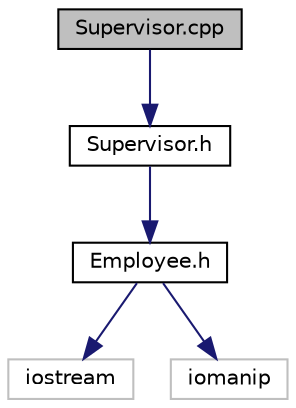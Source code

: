 digraph "Supervisor.cpp"
{
 // LATEX_PDF_SIZE
  edge [fontname="Helvetica",fontsize="10",labelfontname="Helvetica",labelfontsize="10"];
  node [fontname="Helvetica",fontsize="10",shape=record];
  Node1 [label="Supervisor.cpp",height=0.2,width=0.4,color="black", fillcolor="grey75", style="filled", fontcolor="black",tooltip="supervisor functions"];
  Node1 -> Node2 [color="midnightblue",fontsize="10",style="solid",fontname="Helvetica"];
  Node2 [label="Supervisor.h",height=0.2,width=0.4,color="black", fillcolor="white", style="filled",URL="$Supervisor_8h.html",tooltip="the class header file for Supervisor a derived class of employee"];
  Node2 -> Node3 [color="midnightblue",fontsize="10",style="solid",fontname="Helvetica"];
  Node3 [label="Employee.h",height=0.2,width=0.4,color="black", fillcolor="white", style="filled",URL="$Employee_8h.html",tooltip="The class structure for Employee."];
  Node3 -> Node4 [color="midnightblue",fontsize="10",style="solid",fontname="Helvetica"];
  Node4 [label="iostream",height=0.2,width=0.4,color="grey75", fillcolor="white", style="filled",tooltip=" "];
  Node3 -> Node5 [color="midnightblue",fontsize="10",style="solid",fontname="Helvetica"];
  Node5 [label="iomanip",height=0.2,width=0.4,color="grey75", fillcolor="white", style="filled",tooltip=" "];
}
